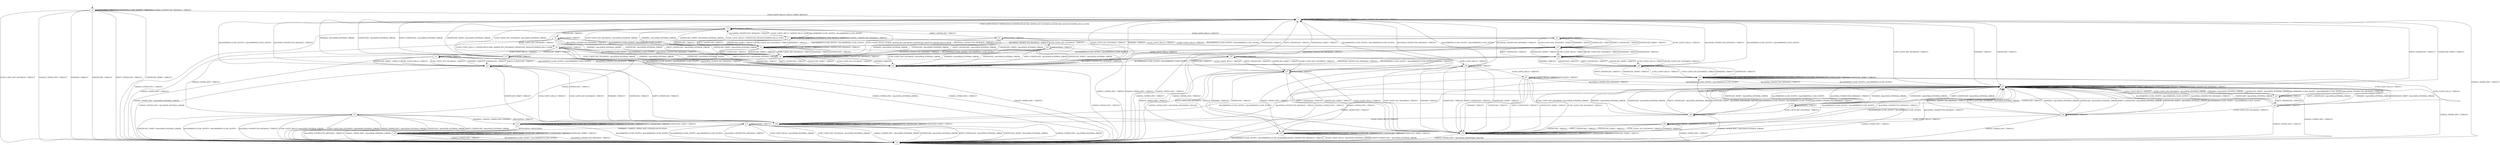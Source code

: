 digraph h7 {
s0 [label="s0"];
s1 [label="s1"];
s2 [label="s2"];
s3 [label="s3"];
s23 [label="s23"];
s4 [label="s4"];
s5 [label="s5"];
s6 [label="s6"];
s7 [label="s7"];
s24 [label="s24"];
s31 [label="s31"];
s8 [label="s8"];
s9 [label="s9"];
s17 [label="s17"];
s25 [label="s25"];
s30 [label="s30"];
s32 [label="s32"];
s33 [label="s33"];
s10 [label="s10"];
s11 [label="s11"];
s12 [label="s12"];
s22 [label="s22"];
s26 [label="s26"];
s34 [label="s34"];
s35 [label="s35"];
s13 [label="s13"];
s18 [label="s18"];
s21 [label="s21"];
s29 [label="s29"];
s36 [label="s36"];
s37 [label="s37"];
s14 [label="s14"];
s15 [label="s15"];
s19 [label="s19"];
s20 [label="s20"];
s27 [label="s27"];
s28 [label="s28"];
s16 [label="s16"];
s0 -> s1 [label="ECDH_CLIENT_HELLO / HELLO_VERIFY_REQUEST"];
s0 -> s2 [label="ECDH_CLIENT_KEY_EXCHANGE / TIMEOUT"];
s0 -> s2 [label="CHANGE_CIPHER_SPEC / TIMEOUT"];
s0 -> s2 [label="FINISHED / TIMEOUT"];
s0 -> s0 [label="APPLICATION / TIMEOUT"];
s0 -> s2 [label="CERTIFICATE / TIMEOUT"];
s0 -> s2 [label="EMPTY_CERTIFICATE / TIMEOUT"];
s0 -> s2 [label="CERTIFICATE_VERIFY / TIMEOUT"];
s0 -> s0 [label="Alert(WARNING,CLOSE_NOTIFY) / TIMEOUT"];
s0 -> s0 [label="Alert(FATAL,UNEXPECTED_MESSAGE) / TIMEOUT"];
s1 -> s3 [label="ECDH_CLIENT_HELLO / SERVER_HELLO,CERTIFICATE,ECDHE_SERVER_KEY_EXCHANGE,CERTIFICATE_REQUEST,SERVER_HELLO_DONE"];
s1 -> s23 [label="ECDH_CLIENT_KEY_EXCHANGE / TIMEOUT"];
s1 -> s2 [label="CHANGE_CIPHER_SPEC / TIMEOUT"];
s1 -> s23 [label="FINISHED / TIMEOUT"];
s1 -> s1 [label="APPLICATION / TIMEOUT"];
s1 -> s23 [label="CERTIFICATE / TIMEOUT"];
s1 -> s23 [label="EMPTY_CERTIFICATE / TIMEOUT"];
s1 -> s23 [label="CERTIFICATE_VERIFY / TIMEOUT"];
s1 -> s1 [label="Alert(WARNING,CLOSE_NOTIFY) / TIMEOUT"];
s1 -> s1 [label="Alert(FATAL,UNEXPECTED_MESSAGE) / TIMEOUT"];
s2 -> s2 [label="ECDH_CLIENT_HELLO / TIMEOUT"];
s2 -> s2 [label="ECDH_CLIENT_KEY_EXCHANGE / TIMEOUT"];
s2 -> s2 [label="CHANGE_CIPHER_SPEC / TIMEOUT"];
s2 -> s2 [label="FINISHED / TIMEOUT"];
s2 -> s2 [label="APPLICATION / TIMEOUT"];
s2 -> s2 [label="CERTIFICATE / TIMEOUT"];
s2 -> s2 [label="EMPTY_CERTIFICATE / TIMEOUT"];
s2 -> s2 [label="CERTIFICATE_VERIFY / TIMEOUT"];
s2 -> s2 [label="Alert(WARNING,CLOSE_NOTIFY) / TIMEOUT"];
s2 -> s2 [label="Alert(FATAL,UNEXPECTED_MESSAGE) / TIMEOUT"];
s3 -> s4 [label="ECDH_CLIENT_HELLO / TIMEOUT"];
s3 -> s5 [label="ECDH_CLIENT_KEY_EXCHANGE / Alert(FATAL,INTERNAL_ERROR)"];
s3 -> s2 [label="CHANGE_CIPHER_SPEC / TIMEOUT"];
s3 -> s5 [label="FINISHED / Alert(FATAL,INTERNAL_ERROR)"];
s3 -> s3 [label="APPLICATION / TIMEOUT"];
s3 -> s6 [label="CERTIFICATE / TIMEOUT"];
s3 -> s31 [label="EMPTY_CERTIFICATE / TIMEOUT"];
s3 -> s5 [label="CERTIFICATE_VERIFY / Alert(FATAL,INTERNAL_ERROR)"];
s3 -> s7 [label="Alert(WARNING,CLOSE_NOTIFY) / Alert(WARNING,CLOSE_NOTIFY)"];
s3 -> s7 [label="Alert(FATAL,UNEXPECTED_MESSAGE) / TIMEOUT"];
s23 -> s24 [label="ECDH_CLIENT_HELLO / TIMEOUT"];
s23 -> s23 [label="ECDH_CLIENT_KEY_EXCHANGE / TIMEOUT"];
s23 -> s2 [label="CHANGE_CIPHER_SPEC / TIMEOUT"];
s23 -> s23 [label="FINISHED / TIMEOUT"];
s23 -> s23 [label="APPLICATION / TIMEOUT"];
s23 -> s23 [label="CERTIFICATE / TIMEOUT"];
s23 -> s23 [label="EMPTY_CERTIFICATE / TIMEOUT"];
s23 -> s23 [label="CERTIFICATE_VERIFY / TIMEOUT"];
s23 -> s23 [label="Alert(WARNING,CLOSE_NOTIFY) / TIMEOUT"];
s23 -> s23 [label="Alert(FATAL,UNEXPECTED_MESSAGE) / TIMEOUT"];
s4 -> s17 [label="ECDH_CLIENT_HELLO / TIMEOUT"];
s4 -> s17 [label="ECDH_CLIENT_KEY_EXCHANGE / TIMEOUT"];
s4 -> s2 [label="CHANGE_CIPHER_SPEC / TIMEOUT"];
s4 -> s17 [label="FINISHED / TIMEOUT"];
s4 -> s4 [label="APPLICATION / TIMEOUT"];
s4 -> s17 [label="CERTIFICATE / TIMEOUT"];
s4 -> s17 [label="EMPTY_CERTIFICATE / TIMEOUT"];
s4 -> s17 [label="CERTIFICATE_VERIFY / TIMEOUT"];
s4 -> s5 [label="Alert(WARNING,CLOSE_NOTIFY) / Alert(WARNING,CLOSE_NOTIFY)"];
s4 -> s5 [label="Alert(FATAL,UNEXPECTED_MESSAGE) / TIMEOUT"];
s5 -> s3 [label="ECDH_CLIENT_HELLO / CERTIFICATE_REQUEST,SERVER_HELLO_DONE"];
s5 -> s8 [label="ECDH_CLIENT_KEY_EXCHANGE / TIMEOUT"];
s5 -> s2 [label="CHANGE_CIPHER_SPEC / TIMEOUT"];
s5 -> s8 [label="FINISHED / TIMEOUT"];
s5 -> s5 [label="APPLICATION / TIMEOUT"];
s5 -> s8 [label="CERTIFICATE / TIMEOUT"];
s5 -> s8 [label="EMPTY_CERTIFICATE / TIMEOUT"];
s5 -> s8 [label="CERTIFICATE_VERIFY / TIMEOUT"];
s5 -> s5 [label="Alert(WARNING,CLOSE_NOTIFY) / TIMEOUT"];
s5 -> s5 [label="Alert(FATAL,UNEXPECTED_MESSAGE) / TIMEOUT"];
s6 -> s17 [label="ECDH_CLIENT_HELLO / TIMEOUT"];
s6 -> s9 [label="ECDH_CLIENT_KEY_EXCHANGE / TIMEOUT"];
s6 -> s2 [label="CHANGE_CIPHER_SPEC / TIMEOUT"];
s6 -> s8 [label="FINISHED / Alert(FATAL,INTERNAL_ERROR)"];
s6 -> s6 [label="APPLICATION / TIMEOUT"];
s6 -> s8 [label="CERTIFICATE / Alert(FATAL,INTERNAL_ERROR)"];
s6 -> s8 [label="EMPTY_CERTIFICATE / Alert(FATAL,INTERNAL_ERROR)"];
s6 -> s8 [label="CERTIFICATE_VERIFY / Alert(FATAL,INTERNAL_ERROR)"];
s6 -> s5 [label="Alert(WARNING,CLOSE_NOTIFY) / Alert(WARNING,CLOSE_NOTIFY)"];
s6 -> s5 [label="Alert(FATAL,UNEXPECTED_MESSAGE) / TIMEOUT"];
s7 -> s3 [label="ECDH_CLIENT_HELLO / SERVER_HELLO_DONE"];
s7 -> s5 [label="ECDH_CLIENT_KEY_EXCHANGE / TIMEOUT"];
s7 -> s2 [label="CHANGE_CIPHER_SPEC / TIMEOUT"];
s7 -> s5 [label="FINISHED / TIMEOUT"];
s7 -> s7 [label="APPLICATION / TIMEOUT"];
s7 -> s5 [label="CERTIFICATE / TIMEOUT"];
s7 -> s5 [label="EMPTY_CERTIFICATE / TIMEOUT"];
s7 -> s5 [label="CERTIFICATE_VERIFY / TIMEOUT"];
s7 -> s7 [label="Alert(WARNING,CLOSE_NOTIFY) / TIMEOUT"];
s7 -> s7 [label="Alert(FATAL,UNEXPECTED_MESSAGE) / TIMEOUT"];
s24 -> s30 [label="ECDH_CLIENT_HELLO / TIMEOUT"];
s24 -> s23 [label="ECDH_CLIENT_KEY_EXCHANGE / Alert(FATAL,INTERNAL_ERROR)"];
s24 -> s2 [label="CHANGE_CIPHER_SPEC / TIMEOUT"];
s24 -> s23 [label="FINISHED / Alert(FATAL,INTERNAL_ERROR)"];
s24 -> s24 [label="APPLICATION / TIMEOUT"];
s24 -> s25 [label="CERTIFICATE / TIMEOUT"];
s24 -> s32 [label="EMPTY_CERTIFICATE / TIMEOUT"];
s24 -> s23 [label="CERTIFICATE_VERIFY / Alert(FATAL,INTERNAL_ERROR)"];
s24 -> s23 [label="Alert(WARNING,CLOSE_NOTIFY) / Alert(WARNING,CLOSE_NOTIFY)"];
s24 -> s23 [label="Alert(FATAL,UNEXPECTED_MESSAGE) / TIMEOUT"];
s31 -> s17 [label="ECDH_CLIENT_HELLO / TIMEOUT"];
s31 -> s33 [label="ECDH_CLIENT_KEY_EXCHANGE / TIMEOUT"];
s31 -> s2 [label="CHANGE_CIPHER_SPEC / TIMEOUT"];
s31 -> s8 [label="FINISHED / Alert(FATAL,INTERNAL_ERROR)"];
s31 -> s31 [label="APPLICATION / TIMEOUT"];
s31 -> s8 [label="CERTIFICATE / Alert(FATAL,INTERNAL_ERROR)"];
s31 -> s8 [label="EMPTY_CERTIFICATE / Alert(FATAL,INTERNAL_ERROR)"];
s31 -> s8 [label="CERTIFICATE_VERIFY / Alert(FATAL,INTERNAL_ERROR)"];
s31 -> s5 [label="Alert(WARNING,CLOSE_NOTIFY) / Alert(WARNING,CLOSE_NOTIFY)"];
s31 -> s5 [label="Alert(FATAL,UNEXPECTED_MESSAGE) / TIMEOUT"];
s8 -> s3 [label="ECDH_CLIENT_HELLO / ECDHE_SERVER_KEY_EXCHANGE,CERTIFICATE_REQUEST,SERVER_HELLO_DONE"];
s8 -> s10 [label="ECDH_CLIENT_KEY_EXCHANGE / TIMEOUT"];
s8 -> s2 [label="CHANGE_CIPHER_SPEC / TIMEOUT"];
s8 -> s10 [label="FINISHED / TIMEOUT"];
s8 -> s8 [label="APPLICATION / TIMEOUT"];
s8 -> s10 [label="CERTIFICATE / TIMEOUT"];
s8 -> s10 [label="EMPTY_CERTIFICATE / TIMEOUT"];
s8 -> s10 [label="CERTIFICATE_VERIFY / TIMEOUT"];
s8 -> s8 [label="Alert(WARNING,CLOSE_NOTIFY) / TIMEOUT"];
s8 -> s8 [label="Alert(FATAL,UNEXPECTED_MESSAGE) / TIMEOUT"];
s9 -> s11 [label="ECDH_CLIENT_HELLO / TIMEOUT"];
s9 -> s10 [label="ECDH_CLIENT_KEY_EXCHANGE / Alert(FATAL,INTERNAL_ERROR)"];
s9 -> s2 [label="CHANGE_CIPHER_SPEC / Alert(FATAL,INTERNAL_ERROR)"];
s9 -> s10 [label="FINISHED / Alert(FATAL,INTERNAL_ERROR)"];
s9 -> s9 [label="APPLICATION / TIMEOUT"];
s9 -> s10 [label="CERTIFICATE / Alert(FATAL,INTERNAL_ERROR)"];
s9 -> s10 [label="EMPTY_CERTIFICATE / Alert(FATAL,INTERNAL_ERROR)"];
s9 -> s12 [label="CERTIFICATE_VERIFY / TIMEOUT"];
s9 -> s8 [label="Alert(WARNING,CLOSE_NOTIFY) / Alert(WARNING,CLOSE_NOTIFY)"];
s9 -> s8 [label="Alert(FATAL,UNEXPECTED_MESSAGE) / TIMEOUT"];
s17 -> s22 [label="ECDH_CLIENT_HELLO / TIMEOUT"];
s17 -> s22 [label="ECDH_CLIENT_KEY_EXCHANGE / TIMEOUT"];
s17 -> s2 [label="CHANGE_CIPHER_SPEC / TIMEOUT"];
s17 -> s22 [label="FINISHED / TIMEOUT"];
s17 -> s17 [label="APPLICATION / TIMEOUT"];
s17 -> s22 [label="CERTIFICATE / TIMEOUT"];
s17 -> s22 [label="EMPTY_CERTIFICATE / TIMEOUT"];
s17 -> s22 [label="CERTIFICATE_VERIFY / TIMEOUT"];
s17 -> s8 [label="Alert(WARNING,CLOSE_NOTIFY) / Alert(WARNING,CLOSE_NOTIFY)"];
s17 -> s8 [label="Alert(FATAL,UNEXPECTED_MESSAGE) / TIMEOUT"];
s25 -> s30 [label="ECDH_CLIENT_HELLO / TIMEOUT"];
s25 -> s26 [label="ECDH_CLIENT_KEY_EXCHANGE / TIMEOUT"];
s25 -> s2 [label="CHANGE_CIPHER_SPEC / TIMEOUT"];
s25 -> s23 [label="FINISHED / Alert(FATAL,INTERNAL_ERROR)"];
s25 -> s25 [label="APPLICATION / TIMEOUT"];
s25 -> s23 [label="CERTIFICATE / Alert(FATAL,INTERNAL_ERROR)"];
s25 -> s23 [label="EMPTY_CERTIFICATE / Alert(FATAL,INTERNAL_ERROR)"];
s25 -> s23 [label="CERTIFICATE_VERIFY / Alert(FATAL,INTERNAL_ERROR)"];
s25 -> s23 [label="Alert(WARNING,CLOSE_NOTIFY) / Alert(WARNING,CLOSE_NOTIFY)"];
s25 -> s23 [label="Alert(FATAL,UNEXPECTED_MESSAGE) / TIMEOUT"];
s30 -> s30 [label="ECDH_CLIENT_HELLO / TIMEOUT"];
s30 -> s30 [label="ECDH_CLIENT_KEY_EXCHANGE / TIMEOUT"];
s30 -> s2 [label="CHANGE_CIPHER_SPEC / TIMEOUT"];
s30 -> s30 [label="FINISHED / TIMEOUT"];
s30 -> s30 [label="APPLICATION / TIMEOUT"];
s30 -> s30 [label="CERTIFICATE / TIMEOUT"];
s30 -> s30 [label="EMPTY_CERTIFICATE / TIMEOUT"];
s30 -> s30 [label="CERTIFICATE_VERIFY / TIMEOUT"];
s30 -> s23 [label="Alert(WARNING,CLOSE_NOTIFY) / Alert(WARNING,CLOSE_NOTIFY)"];
s30 -> s23 [label="Alert(FATAL,UNEXPECTED_MESSAGE) / TIMEOUT"];
s32 -> s30 [label="ECDH_CLIENT_HELLO / TIMEOUT"];
s32 -> s34 [label="ECDH_CLIENT_KEY_EXCHANGE / TIMEOUT"];
s32 -> s2 [label="CHANGE_CIPHER_SPEC / TIMEOUT"];
s32 -> s23 [label="FINISHED / Alert(FATAL,INTERNAL_ERROR)"];
s32 -> s32 [label="APPLICATION / TIMEOUT"];
s32 -> s23 [label="CERTIFICATE / Alert(FATAL,INTERNAL_ERROR)"];
s32 -> s23 [label="EMPTY_CERTIFICATE / Alert(FATAL,INTERNAL_ERROR)"];
s32 -> s23 [label="CERTIFICATE_VERIFY / Alert(FATAL,INTERNAL_ERROR)"];
s32 -> s23 [label="Alert(WARNING,CLOSE_NOTIFY) / Alert(WARNING,CLOSE_NOTIFY)"];
s32 -> s23 [label="Alert(FATAL,UNEXPECTED_MESSAGE) / TIMEOUT"];
s33 -> s35 [label="ECDH_CLIENT_HELLO / TIMEOUT"];
s33 -> s10 [label="ECDH_CLIENT_KEY_EXCHANGE / Alert(FATAL,INTERNAL_ERROR)"];
s33 -> s13 [label="CHANGE_CIPHER_SPEC / TIMEOUT"];
s33 -> s10 [label="FINISHED / Alert(FATAL,INTERNAL_ERROR)"];
s33 -> s33 [label="APPLICATION / TIMEOUT"];
s33 -> s10 [label="CERTIFICATE / Alert(FATAL,INTERNAL_ERROR)"];
s33 -> s10 [label="EMPTY_CERTIFICATE / Alert(FATAL,INTERNAL_ERROR)"];
s33 -> s10 [label="CERTIFICATE_VERIFY / Alert(FATAL,INTERNAL_ERROR)"];
s33 -> s8 [label="Alert(WARNING,CLOSE_NOTIFY) / Alert(WARNING,CLOSE_NOTIFY)"];
s33 -> s8 [label="Alert(FATAL,UNEXPECTED_MESSAGE) / TIMEOUT"];
s10 -> s3 [label="ECDH_CLIENT_HELLO / CERTIFICATE,ECDHE_SERVER_KEY_EXCHANGE,CERTIFICATE_REQUEST,SERVER_HELLO_DONE"];
s10 -> s1 [label="ECDH_CLIENT_KEY_EXCHANGE / TIMEOUT"];
s10 -> s2 [label="CHANGE_CIPHER_SPEC / TIMEOUT"];
s10 -> s1 [label="FINISHED / TIMEOUT"];
s10 -> s10 [label="APPLICATION / TIMEOUT"];
s10 -> s1 [label="CERTIFICATE / TIMEOUT"];
s10 -> s1 [label="EMPTY_CERTIFICATE / TIMEOUT"];
s10 -> s1 [label="CERTIFICATE_VERIFY / TIMEOUT"];
s10 -> s10 [label="Alert(WARNING,CLOSE_NOTIFY) / TIMEOUT"];
s10 -> s10 [label="Alert(FATAL,UNEXPECTED_MESSAGE) / TIMEOUT"];
s11 -> s21 [label="ECDH_CLIENT_HELLO / TIMEOUT"];
s11 -> s21 [label="ECDH_CLIENT_KEY_EXCHANGE / TIMEOUT"];
s11 -> s2 [label="CHANGE_CIPHER_SPEC / Alert(FATAL,INTERNAL_ERROR)"];
s11 -> s21 [label="FINISHED / TIMEOUT"];
s11 -> s11 [label="APPLICATION / TIMEOUT"];
s11 -> s21 [label="CERTIFICATE / TIMEOUT"];
s11 -> s21 [label="EMPTY_CERTIFICATE / TIMEOUT"];
s11 -> s21 [label="CERTIFICATE_VERIFY / TIMEOUT"];
s11 -> s10 [label="Alert(WARNING,CLOSE_NOTIFY) / Alert(WARNING,CLOSE_NOTIFY)"];
s11 -> s10 [label="Alert(FATAL,UNEXPECTED_MESSAGE) / TIMEOUT"];
s12 -> s18 [label="ECDH_CLIENT_HELLO / TIMEOUT"];
s12 -> s1 [label="ECDH_CLIENT_KEY_EXCHANGE / Alert(FATAL,INTERNAL_ERROR)"];
s12 -> s13 [label="CHANGE_CIPHER_SPEC / TIMEOUT"];
s12 -> s1 [label="FINISHED / Alert(FATAL,INTERNAL_ERROR)"];
s12 -> s12 [label="APPLICATION / TIMEOUT"];
s12 -> s1 [label="CERTIFICATE / Alert(FATAL,INTERNAL_ERROR)"];
s12 -> s1 [label="EMPTY_CERTIFICATE / Alert(FATAL,INTERNAL_ERROR)"];
s12 -> s1 [label="CERTIFICATE_VERIFY / Alert(FATAL,INTERNAL_ERROR)"];
s12 -> s10 [label="Alert(WARNING,CLOSE_NOTIFY) / Alert(WARNING,CLOSE_NOTIFY)"];
s12 -> s10 [label="Alert(FATAL,UNEXPECTED_MESSAGE) / TIMEOUT"];
s22 -> s29 [label="ECDH_CLIENT_HELLO / TIMEOUT"];
s22 -> s29 [label="ECDH_CLIENT_KEY_EXCHANGE / TIMEOUT"];
s22 -> s2 [label="CHANGE_CIPHER_SPEC / TIMEOUT"];
s22 -> s29 [label="FINISHED / TIMEOUT"];
s22 -> s22 [label="APPLICATION / TIMEOUT"];
s22 -> s29 [label="CERTIFICATE / TIMEOUT"];
s22 -> s29 [label="EMPTY_CERTIFICATE / TIMEOUT"];
s22 -> s29 [label="CERTIFICATE_VERIFY / TIMEOUT"];
s22 -> s10 [label="Alert(WARNING,CLOSE_NOTIFY) / Alert(WARNING,CLOSE_NOTIFY)"];
s22 -> s10 [label="Alert(FATAL,UNEXPECTED_MESSAGE) / TIMEOUT"];
s26 -> s28 [label="ECDH_CLIENT_HELLO / TIMEOUT"];
s26 -> s23 [label="ECDH_CLIENT_KEY_EXCHANGE / Alert(FATAL,INTERNAL_ERROR)"];
s26 -> s2 [label="CHANGE_CIPHER_SPEC / Alert(FATAL,INTERNAL_ERROR)"];
s26 -> s23 [label="FINISHED / Alert(FATAL,INTERNAL_ERROR)"];
s26 -> s26 [label="APPLICATION / TIMEOUT"];
s26 -> s23 [label="CERTIFICATE / Alert(FATAL,INTERNAL_ERROR)"];
s26 -> s23 [label="EMPTY_CERTIFICATE / Alert(FATAL,INTERNAL_ERROR)"];
s26 -> s23 [label="CERTIFICATE_VERIFY / Alert(FATAL,HANDSHAKE_FAILURE)"];
s26 -> s23 [label="Alert(WARNING,CLOSE_NOTIFY) / Alert(WARNING,CLOSE_NOTIFY)"];
s26 -> s23 [label="Alert(FATAL,UNEXPECTED_MESSAGE) / TIMEOUT"];
s34 -> s36 [label="ECDH_CLIENT_HELLO / TIMEOUT"];
s34 -> s23 [label="ECDH_CLIENT_KEY_EXCHANGE / Alert(FATAL,INTERNAL_ERROR)"];
s34 -> s2 [label="CHANGE_CIPHER_SPEC / TIMEOUT"];
s34 -> s23 [label="FINISHED / Alert(FATAL,INTERNAL_ERROR)"];
s34 -> s34 [label="APPLICATION / TIMEOUT"];
s34 -> s23 [label="CERTIFICATE / Alert(FATAL,INTERNAL_ERROR)"];
s34 -> s23 [label="EMPTY_CERTIFICATE / Alert(FATAL,INTERNAL_ERROR)"];
s34 -> s23 [label="CERTIFICATE_VERIFY / Alert(FATAL,INTERNAL_ERROR)"];
s34 -> s23 [label="Alert(WARNING,CLOSE_NOTIFY) / Alert(WARNING,CLOSE_NOTIFY)"];
s34 -> s23 [label="Alert(FATAL,UNEXPECTED_MESSAGE) / TIMEOUT"];
s35 -> s18 [label="ECDH_CLIENT_HELLO / TIMEOUT"];
s35 -> s37 [label="ECDH_CLIENT_KEY_EXCHANGE / TIMEOUT"];
s35 -> s20 [label="CHANGE_CIPHER_SPEC / TIMEOUT"];
s35 -> s37 [label="FINISHED / TIMEOUT"];
s35 -> s35 [label="APPLICATION / TIMEOUT"];
s35 -> s37 [label="CERTIFICATE / TIMEOUT"];
s35 -> s37 [label="EMPTY_CERTIFICATE / TIMEOUT"];
s35 -> s37 [label="CERTIFICATE_VERIFY / TIMEOUT"];
s35 -> s10 [label="Alert(WARNING,CLOSE_NOTIFY) / Alert(WARNING,CLOSE_NOTIFY)"];
s35 -> s10 [label="Alert(FATAL,UNEXPECTED_MESSAGE) / TIMEOUT"];
s13 -> s2 [label="ECDH_CLIENT_HELLO / Alert(FATAL,INTERNAL_ERROR)"];
s13 -> s2 [label="ECDH_CLIENT_KEY_EXCHANGE / Alert(FATAL,INTERNAL_ERROR)"];
s13 -> s2 [label="CHANGE_CIPHER_SPEC / Alert(FATAL,INTERNAL_ERROR)"];
s13 -> s14 [label="FINISHED / CHANGE_CIPHER_SPEC,FINISHED"];
s13 -> s15 [label="APPLICATION / TIMEOUT"];
s13 -> s2 [label="CERTIFICATE / Alert(FATAL,INTERNAL_ERROR)"];
s13 -> s2 [label="EMPTY_CERTIFICATE / Alert(FATAL,INTERNAL_ERROR)"];
s13 -> s2 [label="CERTIFICATE_VERIFY / Alert(FATAL,INTERNAL_ERROR)"];
s13 -> s2 [label="Alert(WARNING,CLOSE_NOTIFY) / Alert(WARNING,CLOSE_NOTIFY)"];
s13 -> s2 [label="Alert(FATAL,UNEXPECTED_MESSAGE) / TIMEOUT"];
s18 -> s27 [label="ECDH_CLIENT_HELLO / TIMEOUT"];
s18 -> s19 [label="ECDH_CLIENT_KEY_EXCHANGE / TIMEOUT"];
s18 -> s20 [label="CHANGE_CIPHER_SPEC / TIMEOUT"];
s18 -> s19 [label="FINISHED / TIMEOUT"];
s18 -> s18 [label="APPLICATION / TIMEOUT"];
s18 -> s19 [label="CERTIFICATE / TIMEOUT"];
s18 -> s19 [label="EMPTY_CERTIFICATE / TIMEOUT"];
s18 -> s19 [label="CERTIFICATE_VERIFY / TIMEOUT"];
s18 -> s1 [label="Alert(WARNING,CLOSE_NOTIFY) / Alert(WARNING,CLOSE_NOTIFY)"];
s18 -> s1 [label="Alert(FATAL,UNEXPECTED_MESSAGE) / TIMEOUT"];
s21 -> s28 [label="ECDH_CLIENT_HELLO / TIMEOUT"];
s21 -> s28 [label="ECDH_CLIENT_KEY_EXCHANGE / TIMEOUT"];
s21 -> s2 [label="CHANGE_CIPHER_SPEC / Alert(FATAL,INTERNAL_ERROR)"];
s21 -> s28 [label="FINISHED / TIMEOUT"];
s21 -> s21 [label="APPLICATION / TIMEOUT"];
s21 -> s28 [label="CERTIFICATE / TIMEOUT"];
s21 -> s28 [label="EMPTY_CERTIFICATE / TIMEOUT"];
s21 -> s28 [label="CERTIFICATE_VERIFY / TIMEOUT"];
s21 -> s1 [label="Alert(WARNING,CLOSE_NOTIFY) / Alert(WARNING,CLOSE_NOTIFY)"];
s21 -> s1 [label="Alert(FATAL,UNEXPECTED_MESSAGE) / TIMEOUT"];
s29 -> s30 [label="ECDH_CLIENT_HELLO / TIMEOUT"];
s29 -> s30 [label="ECDH_CLIENT_KEY_EXCHANGE / TIMEOUT"];
s29 -> s2 [label="CHANGE_CIPHER_SPEC / TIMEOUT"];
s29 -> s30 [label="FINISHED / TIMEOUT"];
s29 -> s29 [label="APPLICATION / TIMEOUT"];
s29 -> s30 [label="CERTIFICATE / TIMEOUT"];
s29 -> s30 [label="EMPTY_CERTIFICATE / TIMEOUT"];
s29 -> s30 [label="CERTIFICATE_VERIFY / TIMEOUT"];
s29 -> s1 [label="Alert(WARNING,CLOSE_NOTIFY) / Alert(WARNING,CLOSE_NOTIFY)"];
s29 -> s1 [label="Alert(FATAL,UNEXPECTED_MESSAGE) / TIMEOUT"];
s36 -> s36 [label="ECDH_CLIENT_HELLO / TIMEOUT"];
s36 -> s19 [label="ECDH_CLIENT_KEY_EXCHANGE / TIMEOUT"];
s36 -> s2 [label="CHANGE_CIPHER_SPEC / TIMEOUT"];
s36 -> s19 [label="FINISHED / TIMEOUT"];
s36 -> s36 [label="APPLICATION / TIMEOUT"];
s36 -> s19 [label="CERTIFICATE / TIMEOUT"];
s36 -> s19 [label="EMPTY_CERTIFICATE / TIMEOUT"];
s36 -> s19 [label="CERTIFICATE_VERIFY / TIMEOUT"];
s36 -> s23 [label="Alert(WARNING,CLOSE_NOTIFY) / Alert(WARNING,CLOSE_NOTIFY)"];
s36 -> s23 [label="Alert(FATAL,UNEXPECTED_MESSAGE) / TIMEOUT"];
s37 -> s19 [label="ECDH_CLIENT_HELLO / TIMEOUT"];
s37 -> s19 [label="ECDH_CLIENT_KEY_EXCHANGE / TIMEOUT"];
s37 -> s2 [label="CHANGE_CIPHER_SPEC / Alert(FATAL,HANDSHAKE_FAILURE)"];
s37 -> s19 [label="FINISHED / TIMEOUT"];
s37 -> s37 [label="APPLICATION / TIMEOUT"];
s37 -> s19 [label="CERTIFICATE / TIMEOUT"];
s37 -> s19 [label="EMPTY_CERTIFICATE / TIMEOUT"];
s37 -> s19 [label="CERTIFICATE_VERIFY / TIMEOUT"];
s37 -> s1 [label="Alert(WARNING,CLOSE_NOTIFY) / Alert(WARNING,CLOSE_NOTIFY)"];
s37 -> s1 [label="Alert(FATAL,UNEXPECTED_MESSAGE) / TIMEOUT"];
s14 -> s14 [label="ECDH_CLIENT_HELLO / Alert(WARNING,NO_RENEGOTIATION)"];
s14 -> s14 [label="ECDH_CLIENT_KEY_EXCHANGE / TIMEOUT"];
s14 -> s2 [label="CHANGE_CIPHER_SPEC / Alert(FATAL,INTERNAL_ERROR)"];
s14 -> s14 [label="FINISHED / TIMEOUT"];
s14 -> s16 [label="APPLICATION / APPLICATION"];
s14 -> s14 [label="CERTIFICATE / TIMEOUT"];
s14 -> s14 [label="EMPTY_CERTIFICATE / TIMEOUT"];
s14 -> s14 [label="CERTIFICATE_VERIFY / TIMEOUT"];
s14 -> s2 [label="Alert(WARNING,CLOSE_NOTIFY) / Alert(WARNING,CLOSE_NOTIFY)"];
s14 -> s2 [label="Alert(FATAL,UNEXPECTED_MESSAGE) / TIMEOUT"];
s15 -> s2 [label="ECDH_CLIENT_HELLO / Alert(FATAL,INTERNAL_ERROR)"];
s15 -> s2 [label="ECDH_CLIENT_KEY_EXCHANGE / Alert(FATAL,INTERNAL_ERROR)"];
s15 -> s2 [label="CHANGE_CIPHER_SPEC / Alert(FATAL,INTERNAL_ERROR)"];
s15 -> s16 [label="FINISHED / CHANGE_CIPHER_SPEC,FINISHED,APPLICATION"];
s15 -> s15 [label="APPLICATION / TIMEOUT"];
s15 -> s2 [label="CERTIFICATE / Alert(FATAL,INTERNAL_ERROR)"];
s15 -> s2 [label="EMPTY_CERTIFICATE / Alert(FATAL,INTERNAL_ERROR)"];
s15 -> s2 [label="CERTIFICATE_VERIFY / Alert(FATAL,INTERNAL_ERROR)"];
s15 -> s2 [label="Alert(WARNING,CLOSE_NOTIFY) / Alert(WARNING,CLOSE_NOTIFY)"];
s15 -> s2 [label="Alert(FATAL,UNEXPECTED_MESSAGE) / TIMEOUT"];
s19 -> s19 [label="ECDH_CLIENT_HELLO / TIMEOUT"];
s19 -> s19 [label="ECDH_CLIENT_KEY_EXCHANGE / TIMEOUT"];
s19 -> s2 [label="CHANGE_CIPHER_SPEC / Alert(FATAL,HANDSHAKE_FAILURE)"];
s19 -> s19 [label="FINISHED / TIMEOUT"];
s19 -> s19 [label="APPLICATION / TIMEOUT"];
s19 -> s19 [label="CERTIFICATE / TIMEOUT"];
s19 -> s19 [label="EMPTY_CERTIFICATE / TIMEOUT"];
s19 -> s19 [label="CERTIFICATE_VERIFY / TIMEOUT"];
s19 -> s23 [label="Alert(WARNING,CLOSE_NOTIFY) / Alert(WARNING,CLOSE_NOTIFY)"];
s19 -> s23 [label="Alert(FATAL,UNEXPECTED_MESSAGE) / TIMEOUT"];
s20 -> s2 [label="ECDH_CLIENT_HELLO / Alert(FATAL,INTERNAL_ERROR)"];
s20 -> s20 [label="ECDH_CLIENT_KEY_EXCHANGE / TIMEOUT"];
s20 -> s2 [label="CHANGE_CIPHER_SPEC / Alert(FATAL,INTERNAL_ERROR)"];
s20 -> s20 [label="FINISHED / TIMEOUT"];
s20 -> s20 [label="APPLICATION / TIMEOUT"];
s20 -> s20 [label="CERTIFICATE / TIMEOUT"];
s20 -> s20 [label="EMPTY_CERTIFICATE / TIMEOUT"];
s20 -> s20 [label="CERTIFICATE_VERIFY / TIMEOUT"];
s20 -> s2 [label="Alert(WARNING,CLOSE_NOTIFY) / Alert(WARNING,CLOSE_NOTIFY)"];
s20 -> s2 [label="Alert(FATAL,UNEXPECTED_MESSAGE) / TIMEOUT"];
s27 -> s27 [label="ECDH_CLIENT_HELLO / TIMEOUT"];
s27 -> s19 [label="ECDH_CLIENT_KEY_EXCHANGE / TIMEOUT"];
s27 -> s20 [label="CHANGE_CIPHER_SPEC / TIMEOUT"];
s27 -> s19 [label="FINISHED / TIMEOUT"];
s27 -> s27 [label="APPLICATION / TIMEOUT"];
s27 -> s19 [label="CERTIFICATE / TIMEOUT"];
s27 -> s19 [label="EMPTY_CERTIFICATE / TIMEOUT"];
s27 -> s19 [label="CERTIFICATE_VERIFY / TIMEOUT"];
s27 -> s23 [label="Alert(WARNING,CLOSE_NOTIFY) / Alert(WARNING,CLOSE_NOTIFY)"];
s27 -> s23 [label="Alert(FATAL,UNEXPECTED_MESSAGE) / TIMEOUT"];
s28 -> s28 [label="ECDH_CLIENT_HELLO / TIMEOUT"];
s28 -> s28 [label="ECDH_CLIENT_KEY_EXCHANGE / TIMEOUT"];
s28 -> s2 [label="CHANGE_CIPHER_SPEC / Alert(FATAL,INTERNAL_ERROR)"];
s28 -> s28 [label="FINISHED / TIMEOUT"];
s28 -> s28 [label="APPLICATION / TIMEOUT"];
s28 -> s28 [label="CERTIFICATE / TIMEOUT"];
s28 -> s28 [label="EMPTY_CERTIFICATE / TIMEOUT"];
s28 -> s28 [label="CERTIFICATE_VERIFY / TIMEOUT"];
s28 -> s23 [label="Alert(WARNING,CLOSE_NOTIFY) / Alert(WARNING,CLOSE_NOTIFY)"];
s28 -> s23 [label="Alert(FATAL,UNEXPECTED_MESSAGE) / TIMEOUT"];
s16 -> s16 [label="ECDH_CLIENT_HELLO / Alert(WARNING,NO_RENEGOTIATION)"];
s16 -> s16 [label="ECDH_CLIENT_KEY_EXCHANGE / TIMEOUT"];
s16 -> s2 [label="CHANGE_CIPHER_SPEC / TIMEOUT"];
s16 -> s16 [label="FINISHED / TIMEOUT"];
s16 -> s16 [label="APPLICATION / APPLICATION"];
s16 -> s16 [label="CERTIFICATE / TIMEOUT"];
s16 -> s16 [label="EMPTY_CERTIFICATE / TIMEOUT"];
s16 -> s16 [label="CERTIFICATE_VERIFY / TIMEOUT"];
s16 -> s2 [label="Alert(WARNING,CLOSE_NOTIFY) / Alert(WARNING,CLOSE_NOTIFY)"];
s16 -> s2 [label="Alert(FATAL,UNEXPECTED_MESSAGE) / TIMEOUT"];
__start0 [shape=none, label=""];
__start0 -> s0 [label=""];
}
